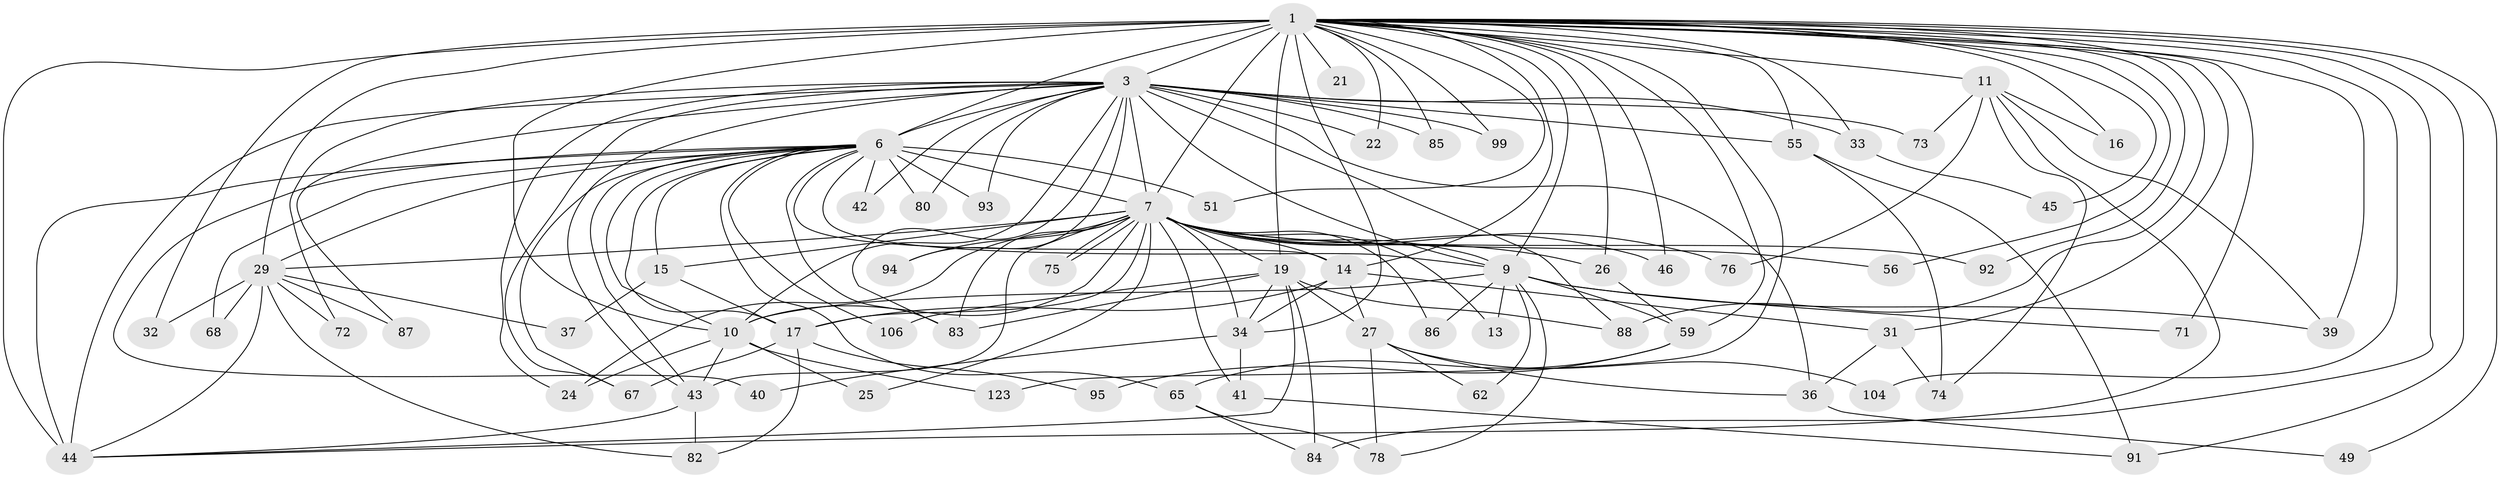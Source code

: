 // original degree distribution, {18: 0.014814814814814815, 30: 0.007407407407407408, 13: 0.014814814814814815, 23: 0.007407407407407408, 22: 0.007407407407407408, 31: 0.007407407407407408, 36: 0.007407407407407408, 15: 0.007407407407407408, 8: 0.014814814814814815, 3: 0.2074074074074074, 7: 0.02962962962962963, 4: 0.08148148148148149, 2: 0.5259259259259259, 6: 0.02962962962962963, 9: 0.014814814814814815, 5: 0.022222222222222223}
// Generated by graph-tools (version 1.1) at 2025/13/03/09/25 04:13:46]
// undirected, 67 vertices, 161 edges
graph export_dot {
graph [start="1"]
  node [color=gray90,style=filled];
  1 [super="+2"];
  3 [super="+18+28+5"];
  6 [super="+23"];
  7 [super="+20+8+38+53+35+105+102"];
  9 [super="+98+48"];
  10;
  11;
  13;
  14;
  15;
  16;
  17 [super="+100"];
  19;
  21;
  22;
  24 [super="+52"];
  25;
  26;
  27;
  29 [super="+96+30"];
  31;
  32;
  33;
  34 [super="+120+128"];
  36;
  37;
  39;
  40;
  41;
  42;
  43 [super="+118+97"];
  44 [super="+57"];
  45;
  46 [super="+77"];
  49;
  51;
  55 [super="+69"];
  56;
  59 [super="+107+109"];
  62;
  65 [super="+135"];
  67 [super="+129"];
  68;
  71;
  72;
  73;
  74 [super="+79"];
  75;
  76 [super="+101"];
  78 [super="+121"];
  80;
  82;
  83 [super="+132"];
  84;
  85;
  86;
  87;
  88;
  91;
  92;
  93;
  94;
  95;
  99;
  104;
  106;
  123;
  1 -- 3 [weight=10];
  1 -- 6 [weight=4];
  1 -- 7 [weight=8];
  1 -- 9 [weight=3];
  1 -- 10 [weight=3];
  1 -- 26;
  1 -- 29 [weight=2];
  1 -- 32;
  1 -- 39;
  1 -- 45;
  1 -- 123;
  1 -- 11 [weight=2];
  1 -- 14;
  1 -- 16;
  1 -- 19;
  1 -- 21 [weight=2];
  1 -- 22;
  1 -- 31;
  1 -- 33;
  1 -- 34;
  1 -- 44 [weight=2];
  1 -- 46;
  1 -- 49;
  1 -- 51;
  1 -- 55 [weight=2];
  1 -- 56;
  1 -- 59;
  1 -- 71;
  1 -- 84;
  1 -- 85;
  1 -- 88;
  1 -- 91;
  1 -- 92;
  1 -- 99;
  1 -- 104;
  3 -- 6 [weight=4];
  3 -- 7 [weight=8];
  3 -- 9 [weight=2];
  3 -- 10 [weight=2];
  3 -- 55;
  3 -- 83;
  3 -- 33 [weight=2];
  3 -- 67;
  3 -- 22;
  3 -- 42;
  3 -- 94;
  3 -- 85;
  3 -- 72;
  3 -- 73;
  3 -- 80;
  3 -- 87;
  3 -- 24;
  3 -- 88;
  3 -- 93;
  3 -- 99;
  3 -- 36;
  3 -- 43;
  3 -- 44 [weight=2];
  6 -- 7 [weight=5];
  6 -- 9;
  6 -- 10;
  6 -- 14;
  6 -- 15;
  6 -- 40;
  6 -- 42;
  6 -- 43;
  6 -- 51;
  6 -- 65;
  6 -- 67;
  6 -- 68;
  6 -- 80;
  6 -- 83;
  6 -- 93;
  6 -- 106;
  6 -- 29;
  6 -- 44;
  6 -- 17;
  7 -- 9 [weight=3];
  7 -- 10 [weight=2];
  7 -- 13 [weight=2];
  7 -- 14;
  7 -- 17 [weight=2];
  7 -- 19;
  7 -- 24 [weight=3];
  7 -- 26;
  7 -- 41;
  7 -- 75;
  7 -- 75;
  7 -- 94;
  7 -- 34;
  7 -- 83;
  7 -- 76 [weight=2];
  7 -- 29 [weight=3];
  7 -- 43 [weight=2];
  7 -- 15;
  7 -- 56;
  7 -- 25;
  7 -- 86;
  7 -- 92;
  7 -- 46;
  9 -- 10;
  9 -- 62;
  9 -- 86;
  9 -- 59;
  9 -- 78;
  9 -- 13;
  9 -- 71;
  9 -- 39;
  10 -- 24;
  10 -- 25;
  10 -- 123;
  10 -- 43;
  11 -- 16;
  11 -- 39;
  11 -- 73;
  11 -- 74;
  11 -- 76;
  11 -- 44;
  14 -- 27;
  14 -- 31;
  14 -- 34;
  14 -- 17;
  15 -- 17;
  15 -- 37;
  17 -- 95;
  17 -- 67;
  17 -- 82;
  19 -- 27;
  19 -- 83;
  19 -- 84;
  19 -- 88;
  19 -- 106;
  19 -- 34;
  19 -- 44;
  26 -- 59;
  27 -- 36;
  27 -- 62;
  27 -- 78;
  27 -- 104;
  29 -- 32;
  29 -- 37;
  29 -- 87;
  29 -- 82;
  29 -- 68;
  29 -- 72;
  29 -- 44;
  31 -- 36;
  31 -- 74;
  33 -- 45;
  34 -- 40;
  34 -- 41;
  36 -- 49;
  41 -- 91;
  43 -- 82;
  43 -- 44;
  55 -- 91;
  55 -- 74;
  59 -- 65;
  59 -- 95;
  65 -- 78;
  65 -- 84;
}
